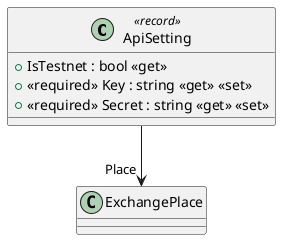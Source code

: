 @startuml
class ApiSetting <<record>> {
    + IsTestnet : bool <<get>>
    + <<required>> Key : string <<get>> <<set>>
    + <<required>> Secret : string <<get>> <<set>>
}
ApiSetting --> "Place" ExchangePlace
@enduml

